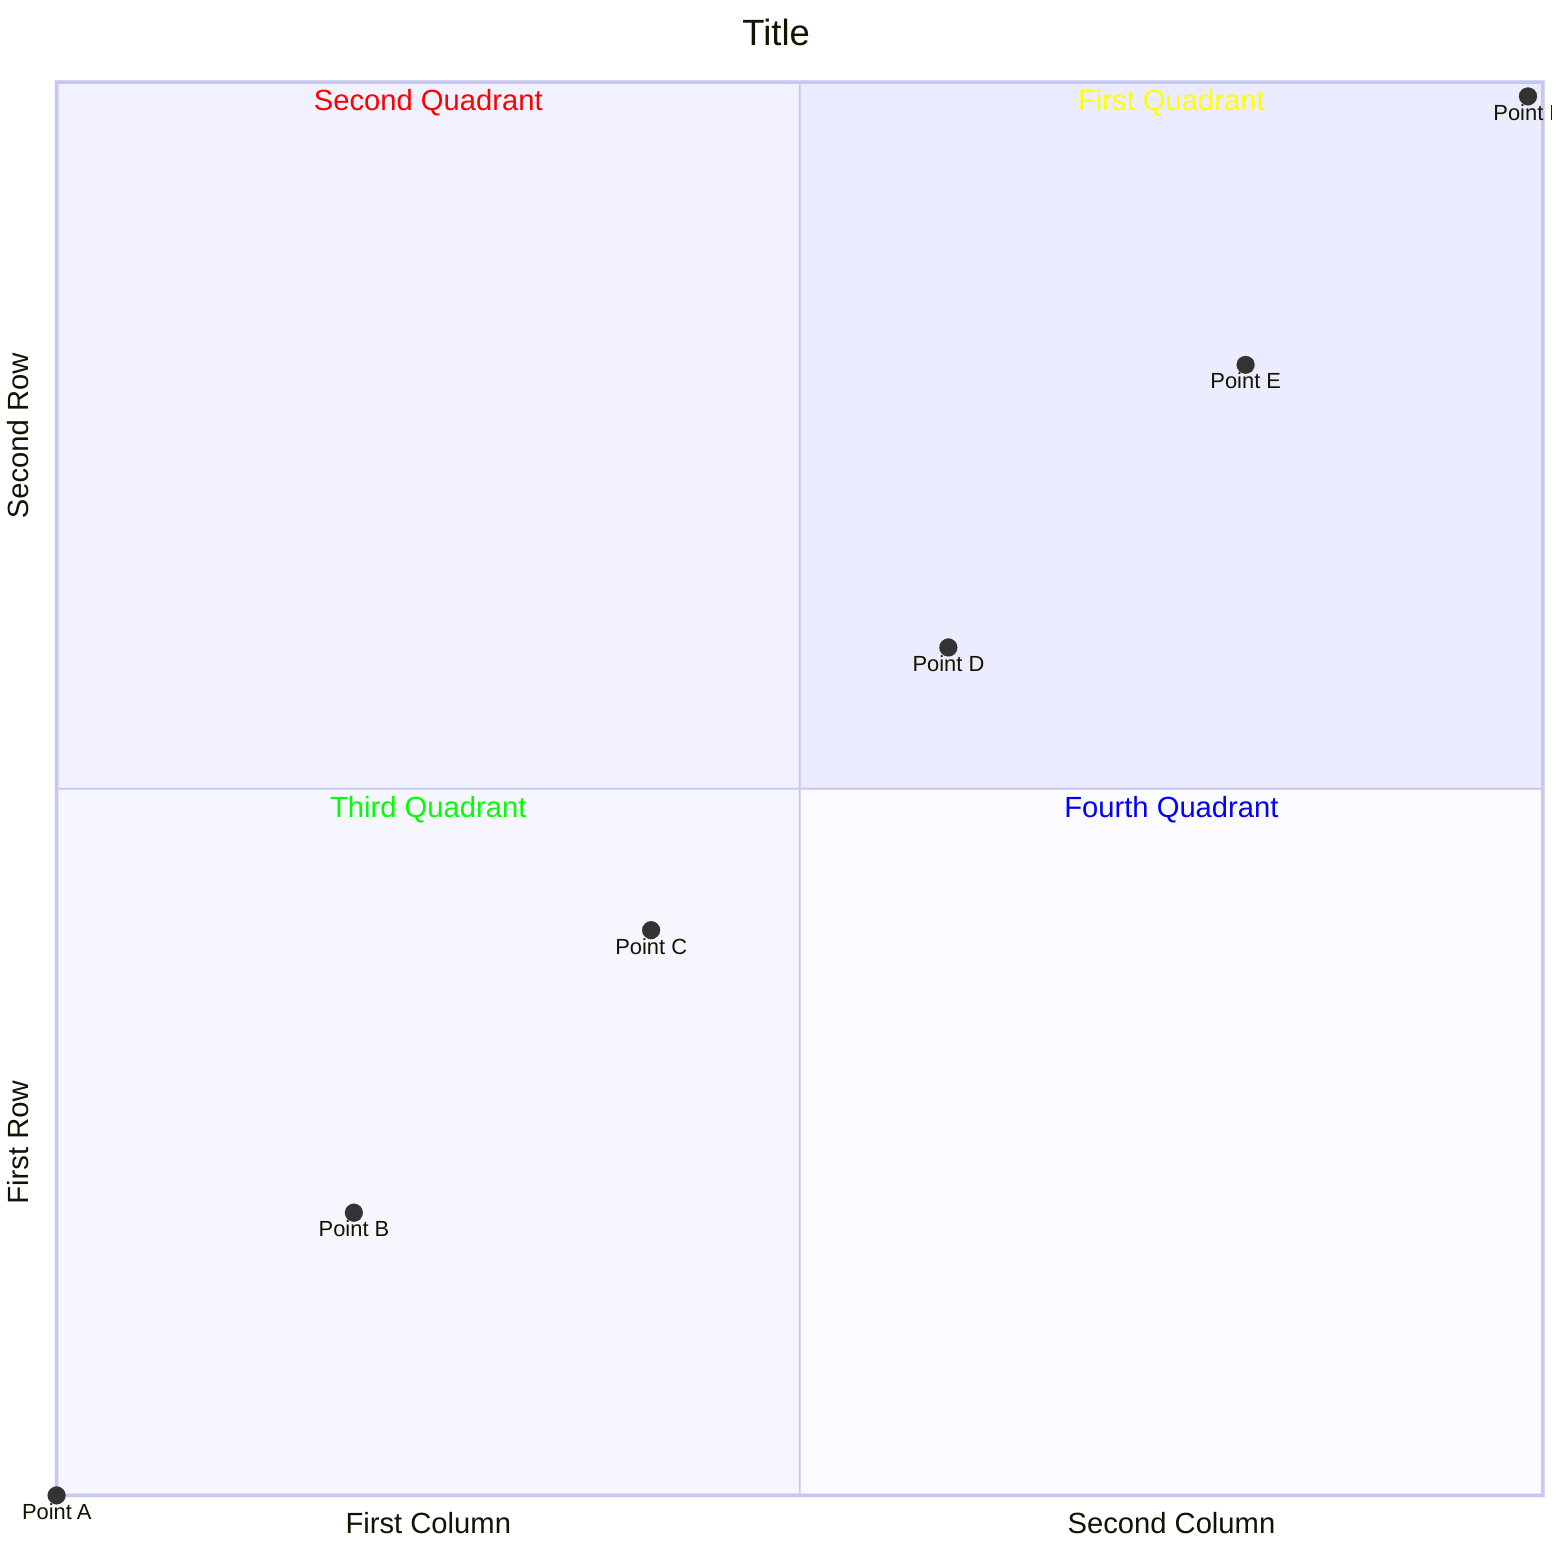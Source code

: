 %%{
  init: {
    "quadrantChart": {
      "chartWidth": 850,
      "chartHeight": 850
    },
    "themeVariables": {
      "quadrant1TextFill": "#ffff00",
      "quadrant2TextFill": "#ff0000",
      "quadrant3TextFill": "#00ff00",
      "quadrant4TextFill": "#0000ff"
    }
  }
}%%
quadrantChart
    title Title
    x-axis First Column --> Second Column
    y-axis First Row --> Second Row
    quadrant-1 First Quadrant
    quadrant-2 Second Quadrant
    quadrant-3 Third Quadrant
    quadrant-4 Fourth Quadrant
    Point A: [0.0, 0.0]
    Point B: [0.2, 0.2]
    Point C: [0.4, 0.4]
    Point D: [0.6, 0.6]
    Point E: [0.8, 0.8]
    Point F: [0.99, 0.99]